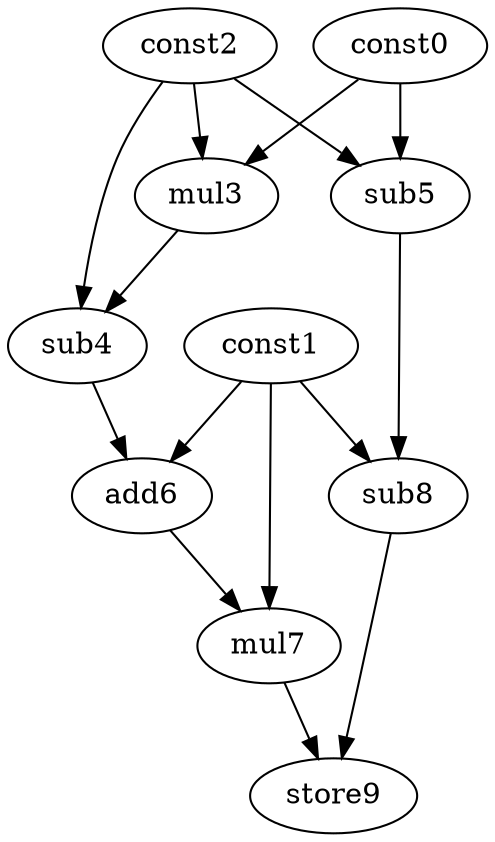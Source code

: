 digraph G { 
const0[opcode=const]; 
const1[opcode=const]; 
const2[opcode=const]; 
mul3[opcode=mul]; 
sub4[opcode=sub]; 
sub5[opcode=sub]; 
add6[opcode=add]; 
mul7[opcode=mul]; 
sub8[opcode=sub]; 
store9[opcode=store]; 
const0->mul3[operand=0];
const2->mul3[operand=1];
const0->sub5[operand=0];
const2->sub5[operand=1];
const2->sub4[operand=0];
mul3->sub4[operand=1];
const1->sub8[operand=0];
sub5->sub8[operand=1];
const1->add6[operand=0];
sub4->add6[operand=1];
const1->mul7[operand=0];
add6->mul7[operand=1];
mul7->store9[operand=0];
sub8->store9[operand=1];
}
